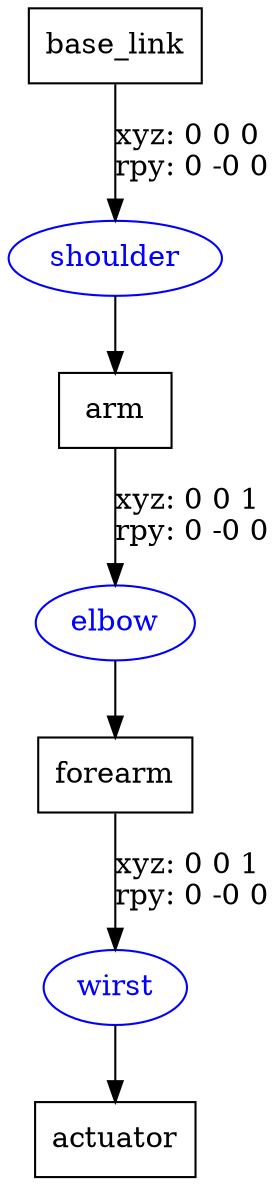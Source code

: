 digraph G {
node [shape=box];
"base_link" [label="base_link"];
"arm" [label="arm"];
"forearm" [label="forearm"];
"actuator" [label="actuator"];
node [shape=ellipse, color=blue, fontcolor=blue];
"base_link" -> "shoulder" [label="xyz: 0 0 0 \nrpy: 0 -0 0"]
"shoulder" -> "arm"
"arm" -> "elbow" [label="xyz: 0 0 1 \nrpy: 0 -0 0"]
"elbow" -> "forearm"
"forearm" -> "wirst" [label="xyz: 0 0 1 \nrpy: 0 -0 0"]
"wirst" -> "actuator"
}
